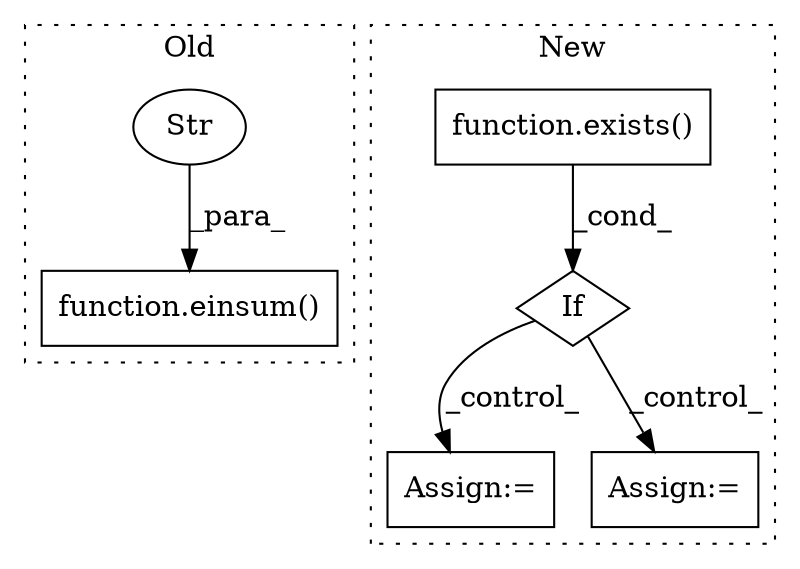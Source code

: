 digraph G {
subgraph cluster0 {
1 [label="function.einsum()" a="75" s="2795,2837" l="7,1" shape="box"];
3 [label="Str" a="66" s="2802" l="29" shape="ellipse"];
label = "Old";
style="dotted";
}
subgraph cluster1 {
2 [label="function.exists()" a="75" s="2852,2866" l="7,1" shape="box"];
4 [label="If" a="96" s="2849" l="3" shape="diamond"];
5 [label="Assign:=" a="68" s="3164" l="3" shape="box"];
6 [label="Assign:=" a="68" s="3072" l="6" shape="box"];
label = "New";
style="dotted";
}
2 -> 4 [label="_cond_"];
3 -> 1 [label="_para_"];
4 -> 5 [label="_control_"];
4 -> 6 [label="_control_"];
}